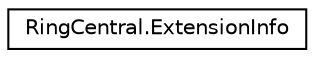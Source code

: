 digraph "Graphical Class Hierarchy"
{
 // LATEX_PDF_SIZE
  edge [fontname="Helvetica",fontsize="10",labelfontname="Helvetica",labelfontsize="10"];
  node [fontname="Helvetica",fontsize="10",shape=record];
  rankdir="LR";
  Node0 [label="RingCentral.ExtensionInfo",height=0.2,width=0.4,color="black", fillcolor="white", style="filled",URL="$classRingCentral_1_1ExtensionInfo.html",tooltip="Information on the extension, to which the phone number is assigned. Returned only for the request of..."];
}
